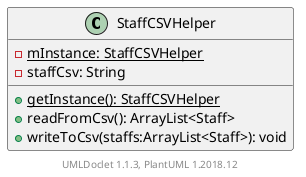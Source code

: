 @startuml

    class StaffCSVHelper [[../sg/edu/ntu/scse/cz2002/util/StaffCSVHelper.html]] {
        {static} -mInstance: StaffCSVHelper
        -staffCsv: String
        {static} +getInstance(): StaffCSVHelper
        +readFromCsv(): ArrayList<Staff>
        +writeToCsv(staffs:ArrayList<Staff>): void
    }


    center footer UMLDoclet 1.1.3, PlantUML 1.2018.12
@enduml
